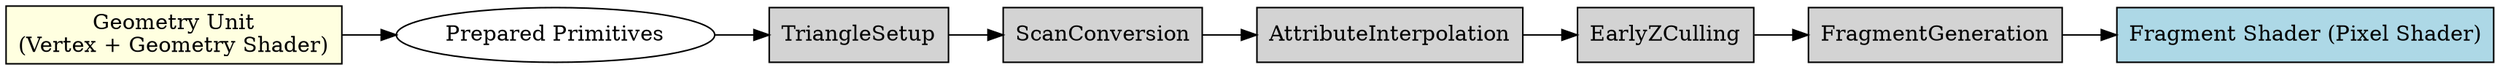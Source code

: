 digraph RasterizationPipeline {
    rankdir=LR;
    node [shape=box, style=filled, fillcolor=lightgray];

    GeometryUnit [label="Geometry Unit\n(Vertex + Geometry Shader)", fillcolor=lightyellow];
    GeometryUnit -> PreparedPrimitives;
    PreparedPrimitives [label="Prepared Primitives", shape=ellipse, fillcolor=white];

    PreparedPrimitives -> TriangleSetup;
    TriangleSetup -> ScanConversion;
    ScanConversion -> AttributeInterpolation;
    AttributeInterpolation -> EarlyZCulling;
    EarlyZCulling -> FragmentGeneration;
    FragmentGeneration -> FragmentShader;

    FragmentShader [label="Fragment Shader (Pixel Shader)", fillcolor=lightblue];
}
